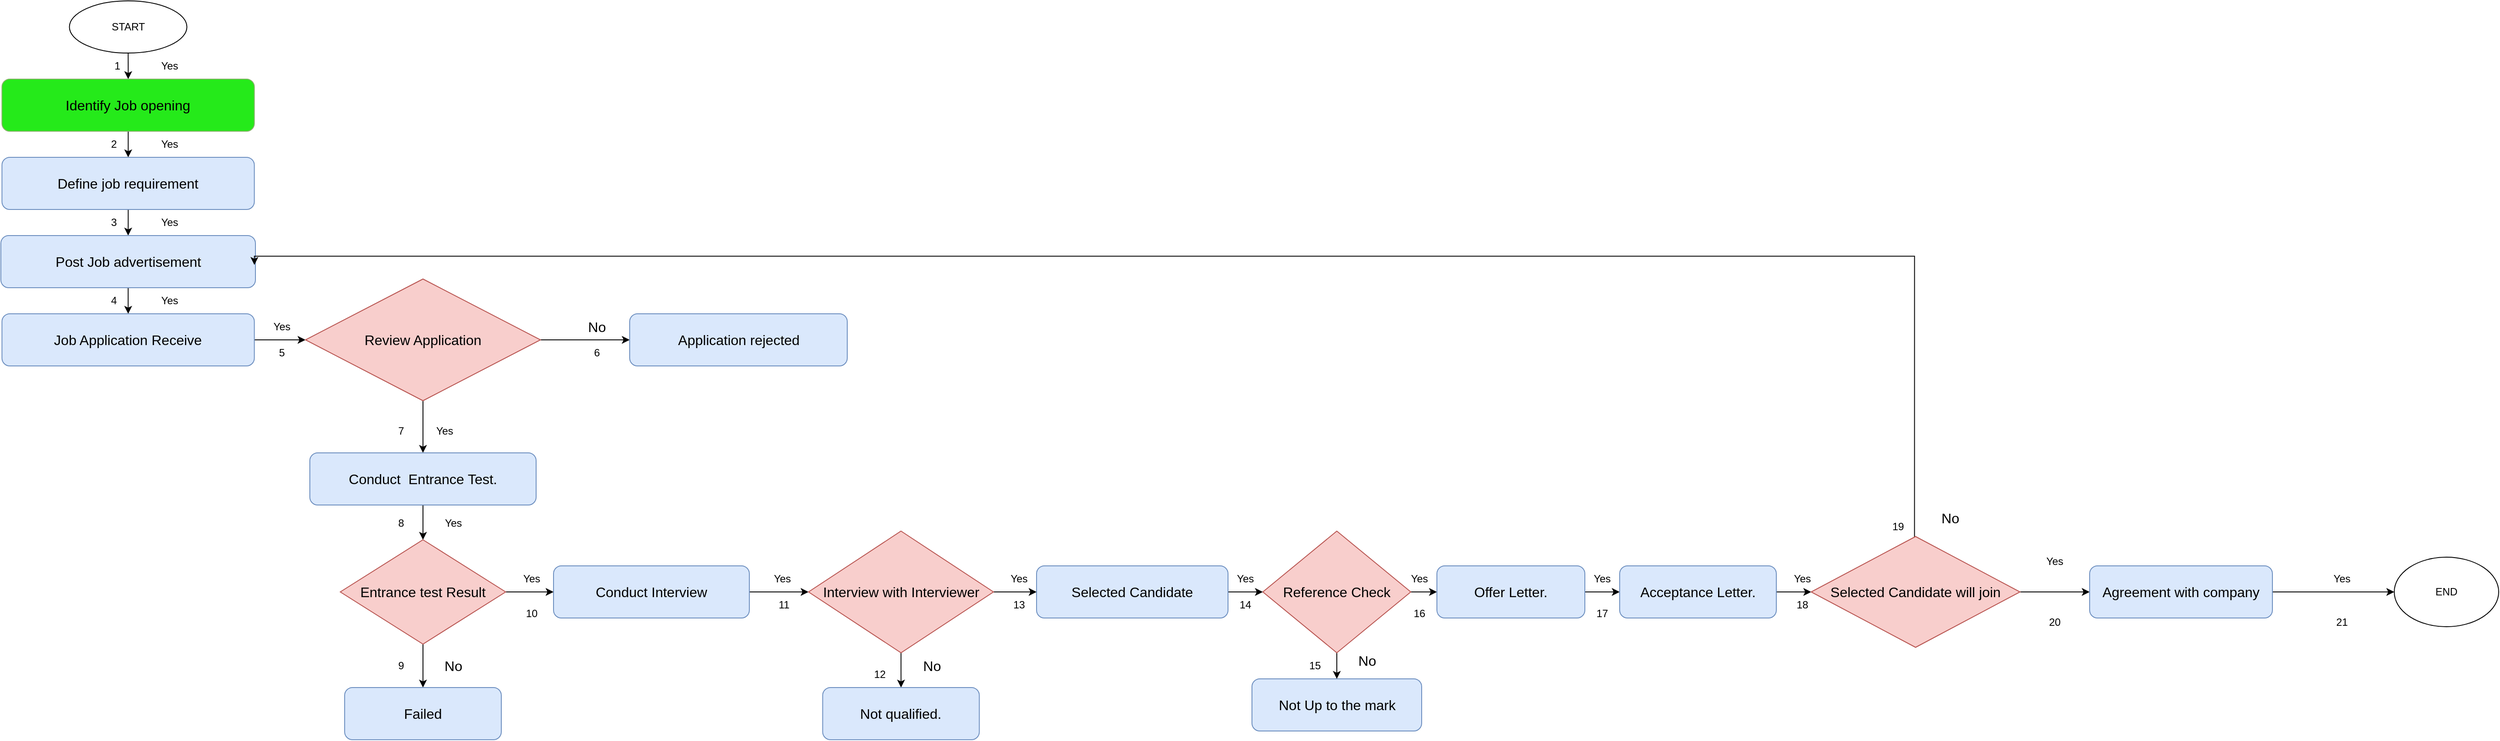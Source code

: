 <mxfile version="21.6.5" type="device">
  <diagram name="Page-1" id="2C0g_hmjmGTa55idOTdt">
    <mxGraphModel dx="1970" dy="1705" grid="1" gridSize="10" guides="1" tooltips="1" connect="1" arrows="1" fold="1" page="1" pageScale="1" pageWidth="850" pageHeight="1100" math="0" shadow="0">
      <root>
        <mxCell id="0" />
        <mxCell id="1" parent="0" />
        <mxCell id="hN9CqaOS5fhVVAMX-T8h-3" value="" style="edgeStyle=orthogonalEdgeStyle;rounded=0;orthogonalLoop=1;jettySize=auto;html=1;" parent="1" source="hN9CqaOS5fhVVAMX-T8h-1" target="hN9CqaOS5fhVVAMX-T8h-2" edge="1">
          <mxGeometry relative="1" as="geometry" />
        </mxCell>
        <mxCell id="hN9CqaOS5fhVVAMX-T8h-1" value="START" style="ellipse;whiteSpace=wrap;html=1;" parent="1" vertex="1">
          <mxGeometry x="-211.25" y="-80" width="135" height="60" as="geometry" />
        </mxCell>
        <mxCell id="hN9CqaOS5fhVVAMX-T8h-18" value="" style="edgeStyle=orthogonalEdgeStyle;rounded=0;orthogonalLoop=1;jettySize=auto;html=1;" parent="1" source="hN9CqaOS5fhVVAMX-T8h-2" target="hN9CqaOS5fhVVAMX-T8h-4" edge="1">
          <mxGeometry relative="1" as="geometry" />
        </mxCell>
        <mxCell id="hN9CqaOS5fhVVAMX-T8h-2" value="&lt;font style=&quot;font-size: 16px;&quot;&gt;Identify Job opening&lt;/font&gt;" style="rounded=1;whiteSpace=wrap;html=1;fillColor=#25ea1a;strokeColor=#82b366;" parent="1" vertex="1">
          <mxGeometry x="-288.75" y="10" width="290" height="60" as="geometry" />
        </mxCell>
        <mxCell id="gNrCj74a_SLX_d9sAi6l-28" style="edgeStyle=orthogonalEdgeStyle;rounded=0;orthogonalLoop=1;jettySize=auto;html=1;entryX=0.5;entryY=0;entryDx=0;entryDy=0;" parent="1" source="hN9CqaOS5fhVVAMX-T8h-4" target="hN9CqaOS5fhVVAMX-T8h-5" edge="1">
          <mxGeometry relative="1" as="geometry" />
        </mxCell>
        <mxCell id="hN9CqaOS5fhVVAMX-T8h-4" value="&lt;font style=&quot;font-size: 16px;&quot;&gt;Define job requirement&lt;/font&gt;" style="rounded=1;whiteSpace=wrap;html=1;fillColor=#dae8fc;strokeColor=#6c8ebf;" parent="1" vertex="1">
          <mxGeometry x="-288.75" y="100" width="290" height="60" as="geometry" />
        </mxCell>
        <mxCell id="gNrCj74a_SLX_d9sAi6l-31" value="" style="edgeStyle=orthogonalEdgeStyle;rounded=0;orthogonalLoop=1;jettySize=auto;html=1;" parent="1" source="hN9CqaOS5fhVVAMX-T8h-5" target="hN9CqaOS5fhVVAMX-T8h-6" edge="1">
          <mxGeometry relative="1" as="geometry" />
        </mxCell>
        <mxCell id="hN9CqaOS5fhVVAMX-T8h-5" value="&lt;font style=&quot;font-size: 16px;&quot;&gt;Post Job advertisement&lt;/font&gt;" style="rounded=1;whiteSpace=wrap;html=1;fillColor=#dae8fc;strokeColor=#6c8ebf;fillStyle=auto;" parent="1" vertex="1">
          <mxGeometry x="-290" y="190" width="292.5" height="60" as="geometry" />
        </mxCell>
        <mxCell id="hN9CqaOS5fhVVAMX-T8h-23" value="" style="edgeStyle=orthogonalEdgeStyle;rounded=0;orthogonalLoop=1;jettySize=auto;html=1;" parent="1" source="hN9CqaOS5fhVVAMX-T8h-6" target="hN9CqaOS5fhVVAMX-T8h-7" edge="1">
          <mxGeometry relative="1" as="geometry" />
        </mxCell>
        <mxCell id="hN9CqaOS5fhVVAMX-T8h-6" value="&lt;font style=&quot;font-size: 16px;&quot;&gt;Job Application Receive&lt;/font&gt;" style="rounded=1;whiteSpace=wrap;html=1;fillColor=#dae8fc;strokeColor=#6c8ebf;" parent="1" vertex="1">
          <mxGeometry x="-288.75" y="280" width="290" height="60" as="geometry" />
        </mxCell>
        <mxCell id="gNrCj74a_SLX_d9sAi6l-54" value="" style="edgeStyle=orthogonalEdgeStyle;rounded=0;orthogonalLoop=1;jettySize=auto;html=1;" parent="1" source="hN9CqaOS5fhVVAMX-T8h-7" target="hN9CqaOS5fhVVAMX-T8h-8" edge="1">
          <mxGeometry relative="1" as="geometry" />
        </mxCell>
        <mxCell id="gNrCj74a_SLX_d9sAi6l-56" value="" style="edgeStyle=orthogonalEdgeStyle;rounded=0;orthogonalLoop=1;jettySize=auto;html=1;" parent="1" source="hN9CqaOS5fhVVAMX-T8h-7" target="gNrCj74a_SLX_d9sAi6l-55" edge="1">
          <mxGeometry relative="1" as="geometry" />
        </mxCell>
        <mxCell id="hN9CqaOS5fhVVAMX-T8h-7" value="&lt;font style=&quot;font-size: 16px;&quot;&gt;Review Application&lt;/font&gt;" style="rhombus;whiteSpace=wrap;html=1;fillColor=#f8cecc;strokeColor=#b85450;" parent="1" vertex="1">
          <mxGeometry x="60" y="240" width="270" height="140" as="geometry" />
        </mxCell>
        <mxCell id="hN9CqaOS5fhVVAMX-T8h-8" value="&lt;font style=&quot;font-size: 16px;&quot;&gt;Application rejected&lt;/font&gt;" style="rounded=1;whiteSpace=wrap;html=1;fillColor=#dae8fc;strokeColor=#6c8ebf;" parent="1" vertex="1">
          <mxGeometry x="432.5" y="280" width="250" height="60" as="geometry" />
        </mxCell>
        <mxCell id="gNrCj74a_SLX_d9sAi6l-66" value="" style="edgeStyle=orthogonalEdgeStyle;rounded=0;orthogonalLoop=1;jettySize=auto;html=1;" parent="1" source="hN9CqaOS5fhVVAMX-T8h-9" target="gNrCj74a_SLX_d9sAi6l-64" edge="1">
          <mxGeometry relative="1" as="geometry" />
        </mxCell>
        <mxCell id="hN9CqaOS5fhVVAMX-T8h-9" value="&lt;font style=&quot;font-size: 16px;&quot;&gt;Conduct Interview&lt;/font&gt;" style="rounded=1;whiteSpace=wrap;html=1;fillColor=#dae8fc;strokeColor=#6c8ebf;" parent="1" vertex="1">
          <mxGeometry x="345" y="570" width="225" height="60" as="geometry" />
        </mxCell>
        <mxCell id="hN9CqaOS5fhVVAMX-T8h-12" value="&lt;font style=&quot;font-size: 16px;&quot;&gt;Not Up to the mark&lt;/font&gt;" style="rounded=1;whiteSpace=wrap;html=1;fillColor=#dae8fc;strokeColor=#6c8ebf;" parent="1" vertex="1">
          <mxGeometry x="1147.5" y="700" width="195" height="60" as="geometry" />
        </mxCell>
        <mxCell id="hN9CqaOS5fhVVAMX-T8h-29" value="" style="edgeStyle=orthogonalEdgeStyle;rounded=0;orthogonalLoop=1;jettySize=auto;html=1;" parent="1" source="hN9CqaOS5fhVVAMX-T8h-13" target="hN9CqaOS5fhVVAMX-T8h-12" edge="1">
          <mxGeometry relative="1" as="geometry" />
        </mxCell>
        <mxCell id="gNrCj74a_SLX_d9sAi6l-75" value="" style="edgeStyle=orthogonalEdgeStyle;rounded=0;orthogonalLoop=1;jettySize=auto;html=1;" parent="1" source="hN9CqaOS5fhVVAMX-T8h-13" target="gNrCj74a_SLX_d9sAi6l-73" edge="1">
          <mxGeometry relative="1" as="geometry" />
        </mxCell>
        <mxCell id="hN9CqaOS5fhVVAMX-T8h-13" value="&lt;font style=&quot;font-size: 16px;&quot;&gt;Reference Check&lt;/font&gt;" style="rhombus;whiteSpace=wrap;html=1;fillColor=#f8cecc;strokeColor=#b85450;" parent="1" vertex="1">
          <mxGeometry x="1160" y="530" width="170" height="140" as="geometry" />
        </mxCell>
        <mxCell id="gNrCj74a_SLX_d9sAi6l-71" value="" style="edgeStyle=orthogonalEdgeStyle;rounded=0;orthogonalLoop=1;jettySize=auto;html=1;" parent="1" source="hN9CqaOS5fhVVAMX-T8h-14" target="hN9CqaOS5fhVVAMX-T8h-13" edge="1">
          <mxGeometry relative="1" as="geometry" />
        </mxCell>
        <mxCell id="hN9CqaOS5fhVVAMX-T8h-14" value="&lt;font style=&quot;font-size: 16px;&quot;&gt;Selected Candidate&lt;/font&gt;" style="rounded=1;whiteSpace=wrap;html=1;fillColor=#dae8fc;strokeColor=#6c8ebf;" parent="1" vertex="1">
          <mxGeometry x="900" y="570" width="220" height="60" as="geometry" />
        </mxCell>
        <mxCell id="hN9CqaOS5fhVVAMX-T8h-34" value="Yes&lt;br&gt;" style="text;html=1;strokeColor=none;fillColor=none;align=center;verticalAlign=middle;whiteSpace=wrap;rounded=0;" parent="1" vertex="1">
          <mxGeometry x="-126.25" y="-20" width="60" height="30" as="geometry" />
        </mxCell>
        <mxCell id="hN9CqaOS5fhVVAMX-T8h-37" value="Yes&lt;br&gt;" style="text;html=1;strokeColor=none;fillColor=none;align=center;verticalAlign=middle;whiteSpace=wrap;rounded=0;" parent="1" vertex="1">
          <mxGeometry x="-126.25" y="160" width="60" height="30" as="geometry" />
        </mxCell>
        <mxCell id="hN9CqaOS5fhVVAMX-T8h-38" value="Yes&lt;br&gt;" style="text;html=1;strokeColor=none;fillColor=none;align=center;verticalAlign=middle;whiteSpace=wrap;rounded=0;" parent="1" vertex="1">
          <mxGeometry x="-126.25" y="250" width="60" height="30" as="geometry" />
        </mxCell>
        <mxCell id="gNrCj74a_SLX_d9sAi6l-32" value="Yes&lt;br&gt;" style="text;html=1;strokeColor=none;fillColor=none;align=center;verticalAlign=middle;whiteSpace=wrap;rounded=0;" parent="1" vertex="1">
          <mxGeometry x="-126.25" y="70" width="60" height="30" as="geometry" />
        </mxCell>
        <mxCell id="gNrCj74a_SLX_d9sAi6l-53" value="Yes&lt;br&gt;" style="text;html=1;strokeColor=none;fillColor=none;align=center;verticalAlign=middle;whiteSpace=wrap;rounded=0;" parent="1" vertex="1">
          <mxGeometry x="2.5" y="280" width="60" height="30" as="geometry" />
        </mxCell>
        <mxCell id="gNrCj74a_SLX_d9sAi6l-62" value="" style="edgeStyle=orthogonalEdgeStyle;rounded=0;orthogonalLoop=1;jettySize=auto;html=1;" parent="1" source="gNrCj74a_SLX_d9sAi6l-55" target="gNrCj74a_SLX_d9sAi6l-57" edge="1">
          <mxGeometry relative="1" as="geometry" />
        </mxCell>
        <mxCell id="gNrCj74a_SLX_d9sAi6l-55" value="&lt;font style=&quot;font-size: 16px;&quot;&gt;Conduct&amp;nbsp; Entrance Test.&lt;/font&gt;" style="rounded=1;whiteSpace=wrap;html=1;fillColor=#dae8fc;strokeColor=#6c8ebf;" parent="1" vertex="1">
          <mxGeometry x="65" y="440" width="260" height="60" as="geometry" />
        </mxCell>
        <mxCell id="gNrCj74a_SLX_d9sAi6l-61" value="" style="edgeStyle=orthogonalEdgeStyle;rounded=0;orthogonalLoop=1;jettySize=auto;html=1;" parent="1" source="gNrCj74a_SLX_d9sAi6l-57" target="gNrCj74a_SLX_d9sAi6l-58" edge="1">
          <mxGeometry relative="1" as="geometry" />
        </mxCell>
        <mxCell id="gNrCj74a_SLX_d9sAi6l-63" value="" style="edgeStyle=orthogonalEdgeStyle;rounded=0;orthogonalLoop=1;jettySize=auto;html=1;" parent="1" source="gNrCj74a_SLX_d9sAi6l-57" target="hN9CqaOS5fhVVAMX-T8h-9" edge="1">
          <mxGeometry relative="1" as="geometry" />
        </mxCell>
        <mxCell id="gNrCj74a_SLX_d9sAi6l-57" value="&lt;font style=&quot;font-size: 16px;&quot;&gt;Entrance test Result&lt;/font&gt;" style="rhombus;whiteSpace=wrap;html=1;fillColor=#f8cecc;strokeColor=#b85450;" parent="1" vertex="1">
          <mxGeometry x="100" y="540" width="190" height="120" as="geometry" />
        </mxCell>
        <mxCell id="gNrCj74a_SLX_d9sAi6l-58" value="&lt;font style=&quot;font-size: 16px;&quot;&gt;Failed&lt;/font&gt;" style="rounded=1;whiteSpace=wrap;html=1;fillColor=#dae8fc;strokeColor=#6c8ebf;" parent="1" vertex="1">
          <mxGeometry x="105" y="710" width="180" height="60" as="geometry" />
        </mxCell>
        <mxCell id="gNrCj74a_SLX_d9sAi6l-67" value="" style="edgeStyle=orthogonalEdgeStyle;rounded=0;orthogonalLoop=1;jettySize=auto;html=1;" parent="1" source="gNrCj74a_SLX_d9sAi6l-64" target="gNrCj74a_SLX_d9sAi6l-65" edge="1">
          <mxGeometry relative="1" as="geometry" />
        </mxCell>
        <mxCell id="gNrCj74a_SLX_d9sAi6l-70" value="" style="edgeStyle=orthogonalEdgeStyle;rounded=0;orthogonalLoop=1;jettySize=auto;html=1;" parent="1" source="gNrCj74a_SLX_d9sAi6l-64" target="hN9CqaOS5fhVVAMX-T8h-14" edge="1">
          <mxGeometry relative="1" as="geometry" />
        </mxCell>
        <mxCell id="gNrCj74a_SLX_d9sAi6l-64" value="&lt;font style=&quot;font-size: 16px;&quot;&gt;Interview with Interviewer&lt;/font&gt;" style="rhombus;whiteSpace=wrap;html=1;fillColor=#f8cecc;strokeColor=#b85450;" parent="1" vertex="1">
          <mxGeometry x="638" y="530" width="212.5" height="140" as="geometry" />
        </mxCell>
        <mxCell id="gNrCj74a_SLX_d9sAi6l-65" value="&lt;font style=&quot;font-size: 16px;&quot;&gt;Not qualified.&lt;/font&gt;" style="rounded=1;whiteSpace=wrap;html=1;fillColor=#dae8fc;strokeColor=#6c8ebf;" parent="1" vertex="1">
          <mxGeometry x="654.25" y="710" width="180" height="60" as="geometry" />
        </mxCell>
        <mxCell id="gNrCj74a_SLX_d9sAi6l-76" value="" style="edgeStyle=orthogonalEdgeStyle;rounded=0;orthogonalLoop=1;jettySize=auto;html=1;" parent="1" source="gNrCj74a_SLX_d9sAi6l-73" target="gNrCj74a_SLX_d9sAi6l-74" edge="1">
          <mxGeometry relative="1" as="geometry" />
        </mxCell>
        <mxCell id="gNrCj74a_SLX_d9sAi6l-73" value="&lt;font style=&quot;font-size: 16px;&quot;&gt;Offer Letter.&lt;/font&gt;" style="rounded=1;whiteSpace=wrap;html=1;fillColor=#dae8fc;strokeColor=#6c8ebf;" parent="1" vertex="1">
          <mxGeometry x="1360" y="570" width="170" height="60" as="geometry" />
        </mxCell>
        <mxCell id="gNrCj74a_SLX_d9sAi6l-78" value="" style="edgeStyle=orthogonalEdgeStyle;rounded=0;orthogonalLoop=1;jettySize=auto;html=1;" parent="1" source="gNrCj74a_SLX_d9sAi6l-74" target="gNrCj74a_SLX_d9sAi6l-77" edge="1">
          <mxGeometry relative="1" as="geometry" />
        </mxCell>
        <mxCell id="gNrCj74a_SLX_d9sAi6l-74" value="&lt;font style=&quot;font-size: 16px;&quot;&gt;Acceptance Letter.&lt;/font&gt;" style="rounded=1;whiteSpace=wrap;html=1;fillColor=#dae8fc;strokeColor=#6c8ebf;" parent="1" vertex="1">
          <mxGeometry x="1570" y="570" width="180" height="60" as="geometry" />
        </mxCell>
        <mxCell id="gNrCj74a_SLX_d9sAi6l-82" style="edgeStyle=orthogonalEdgeStyle;rounded=0;orthogonalLoop=1;jettySize=auto;html=1;entryX=1;entryY=0.5;entryDx=0;entryDy=0;" parent="1" edge="1">
          <mxGeometry relative="1" as="geometry">
            <mxPoint x="1908.77" y="540" as="sourcePoint" />
            <mxPoint x="1.27" y="223.75" as="targetPoint" />
            <Array as="points">
              <mxPoint x="1908.77" y="213.75" />
              <mxPoint x="1.77" y="213.75" />
            </Array>
          </mxGeometry>
        </mxCell>
        <mxCell id="DWO-6sNH_2PAZjorouNL-5" style="edgeStyle=orthogonalEdgeStyle;rounded=0;orthogonalLoop=1;jettySize=auto;html=1;entryX=0;entryY=0.5;entryDx=0;entryDy=0;" edge="1" parent="1" source="gNrCj74a_SLX_d9sAi6l-77" target="DWO-6sNH_2PAZjorouNL-1">
          <mxGeometry relative="1" as="geometry" />
        </mxCell>
        <mxCell id="gNrCj74a_SLX_d9sAi6l-77" value="&lt;font style=&quot;font-size: 16px;&quot;&gt;Selected Candidate will join&lt;/font&gt;" style="rhombus;whiteSpace=wrap;html=1;fillColor=#f8cecc;strokeColor=#b85450;" parent="1" vertex="1">
          <mxGeometry x="1790" y="536.25" width="240" height="127.5" as="geometry" />
        </mxCell>
        <mxCell id="gNrCj74a_SLX_d9sAi6l-79" value="END" style="ellipse;whiteSpace=wrap;html=1;" parent="1" vertex="1">
          <mxGeometry x="2460" y="560" width="120" height="80" as="geometry" />
        </mxCell>
        <mxCell id="gNrCj74a_SLX_d9sAi6l-83" value="Yes&lt;br&gt;" style="text;html=1;strokeColor=none;fillColor=none;align=center;verticalAlign=middle;whiteSpace=wrap;rounded=0;" parent="1" vertex="1">
          <mxGeometry x="190" y="400" width="60" height="30" as="geometry" />
        </mxCell>
        <mxCell id="gNrCj74a_SLX_d9sAi6l-84" value="Yes&lt;br&gt;" style="text;html=1;strokeColor=none;fillColor=none;align=center;verticalAlign=middle;whiteSpace=wrap;rounded=0;" parent="1" vertex="1">
          <mxGeometry x="290" y="570" width="60" height="30" as="geometry" />
        </mxCell>
        <mxCell id="gNrCj74a_SLX_d9sAi6l-85" value="Yes&lt;br&gt;" style="text;html=1;strokeColor=none;fillColor=none;align=center;verticalAlign=middle;whiteSpace=wrap;rounded=0;" parent="1" vertex="1">
          <mxGeometry x="200" y="506.25" width="60" height="30" as="geometry" />
        </mxCell>
        <mxCell id="gNrCj74a_SLX_d9sAi6l-86" value="Yes&lt;br&gt;" style="text;html=1;strokeColor=none;fillColor=none;align=center;verticalAlign=middle;whiteSpace=wrap;rounded=0;" parent="1" vertex="1">
          <mxGeometry x="578" y="570" width="60" height="30" as="geometry" />
        </mxCell>
        <mxCell id="gNrCj74a_SLX_d9sAi6l-87" value="Yes&lt;br&gt;" style="text;html=1;strokeColor=none;fillColor=none;align=center;verticalAlign=middle;whiteSpace=wrap;rounded=0;" parent="1" vertex="1">
          <mxGeometry x="1110" y="570" width="60" height="30" as="geometry" />
        </mxCell>
        <mxCell id="gNrCj74a_SLX_d9sAi6l-88" value="Yes&lt;br&gt;" style="text;html=1;strokeColor=none;fillColor=none;align=center;verticalAlign=middle;whiteSpace=wrap;rounded=0;" parent="1" vertex="1">
          <mxGeometry x="850" y="570" width="60" height="30" as="geometry" />
        </mxCell>
        <mxCell id="gNrCj74a_SLX_d9sAi6l-90" value="Yes&lt;br&gt;" style="text;html=1;strokeColor=none;fillColor=none;align=center;verticalAlign=middle;whiteSpace=wrap;rounded=0;" parent="1" vertex="1">
          <mxGeometry x="1310" y="570" width="60" height="30" as="geometry" />
        </mxCell>
        <mxCell id="gNrCj74a_SLX_d9sAi6l-91" value="Yes&lt;br&gt;" style="text;html=1;strokeColor=none;fillColor=none;align=center;verticalAlign=middle;whiteSpace=wrap;rounded=0;" parent="1" vertex="1">
          <mxGeometry x="1520" y="570" width="60" height="30" as="geometry" />
        </mxCell>
        <mxCell id="gNrCj74a_SLX_d9sAi6l-92" value="Yes&lt;br&gt;" style="text;html=1;strokeColor=none;fillColor=none;align=center;verticalAlign=middle;whiteSpace=wrap;rounded=0;" parent="1" vertex="1">
          <mxGeometry x="1750" y="570" width="60" height="30" as="geometry" />
        </mxCell>
        <mxCell id="gNrCj74a_SLX_d9sAi6l-93" value="Yes&lt;br&gt;" style="text;html=1;strokeColor=none;fillColor=none;align=center;verticalAlign=middle;whiteSpace=wrap;rounded=0;" parent="1" vertex="1">
          <mxGeometry x="2040" y="550" width="60" height="30" as="geometry" />
        </mxCell>
        <mxCell id="gNrCj74a_SLX_d9sAi6l-95" value="&lt;font style=&quot;font-size: 16px;&quot;&gt;No&lt;/font&gt;" style="text;html=1;strokeColor=none;fillColor=none;align=center;verticalAlign=middle;whiteSpace=wrap;rounded=0;" parent="1" vertex="1">
          <mxGeometry x="365" y="280" width="60" height="30" as="geometry" />
        </mxCell>
        <mxCell id="gNrCj74a_SLX_d9sAi6l-96" value="&lt;font style=&quot;font-size: 16px;&quot;&gt;No&lt;/font&gt;" style="text;html=1;strokeColor=none;fillColor=none;align=center;verticalAlign=middle;whiteSpace=wrap;rounded=0;" parent="1" vertex="1">
          <mxGeometry x="750" y="670" width="60" height="30" as="geometry" />
        </mxCell>
        <mxCell id="gNrCj74a_SLX_d9sAi6l-97" value="&lt;font style=&quot;font-size: 16px;&quot;&gt;No&lt;/font&gt;" style="text;html=1;strokeColor=none;fillColor=none;align=center;verticalAlign=middle;whiteSpace=wrap;rounded=0;" parent="1" vertex="1">
          <mxGeometry x="200" y="670" width="60" height="30" as="geometry" />
        </mxCell>
        <mxCell id="gNrCj74a_SLX_d9sAi6l-98" value="&lt;font style=&quot;font-size: 16px;&quot;&gt;No&lt;/font&gt;" style="text;html=1;strokeColor=none;fillColor=none;align=center;verticalAlign=middle;whiteSpace=wrap;rounded=0;" parent="1" vertex="1">
          <mxGeometry x="1250" y="663.75" width="60" height="30" as="geometry" />
        </mxCell>
        <mxCell id="gNrCj74a_SLX_d9sAi6l-99" value="&lt;font style=&quot;font-size: 16px;&quot;&gt;No&lt;/font&gt;" style="text;html=1;strokeColor=none;fillColor=none;align=center;verticalAlign=middle;whiteSpace=wrap;rounded=0;" parent="1" vertex="1">
          <mxGeometry x="1920" y="500" width="60" height="30" as="geometry" />
        </mxCell>
        <mxCell id="gNrCj74a_SLX_d9sAi6l-100" value="1" style="text;html=1;strokeColor=none;fillColor=none;align=center;verticalAlign=middle;whiteSpace=wrap;rounded=0;" parent="1" vertex="1">
          <mxGeometry x="-186.25" y="-20" width="60" height="30" as="geometry" />
        </mxCell>
        <mxCell id="gNrCj74a_SLX_d9sAi6l-101" value="3" style="text;html=1;strokeColor=none;fillColor=none;align=center;verticalAlign=middle;whiteSpace=wrap;rounded=0;" parent="1" vertex="1">
          <mxGeometry x="-190" y="160" width="60" height="30" as="geometry" />
        </mxCell>
        <mxCell id="gNrCj74a_SLX_d9sAi6l-102" value="2" style="text;html=1;strokeColor=none;fillColor=none;align=center;verticalAlign=middle;whiteSpace=wrap;rounded=0;" parent="1" vertex="1">
          <mxGeometry x="-190" y="70" width="60" height="30" as="geometry" />
        </mxCell>
        <mxCell id="gNrCj74a_SLX_d9sAi6l-103" value="7" style="text;html=1;strokeColor=none;fillColor=none;align=center;verticalAlign=middle;whiteSpace=wrap;rounded=0;" parent="1" vertex="1">
          <mxGeometry x="140" y="400" width="60" height="30" as="geometry" />
        </mxCell>
        <mxCell id="gNrCj74a_SLX_d9sAi6l-104" value="6" style="text;html=1;strokeColor=none;fillColor=none;align=center;verticalAlign=middle;whiteSpace=wrap;rounded=0;" parent="1" vertex="1">
          <mxGeometry x="365" y="310" width="60" height="30" as="geometry" />
        </mxCell>
        <mxCell id="gNrCj74a_SLX_d9sAi6l-105" value="4" style="text;html=1;strokeColor=none;fillColor=none;align=center;verticalAlign=middle;whiteSpace=wrap;rounded=0;" parent="1" vertex="1">
          <mxGeometry x="-190" y="250" width="60" height="30" as="geometry" />
        </mxCell>
        <mxCell id="gNrCj74a_SLX_d9sAi6l-106" value="5" style="text;html=1;strokeColor=none;fillColor=none;align=center;verticalAlign=middle;whiteSpace=wrap;rounded=0;" parent="1" vertex="1">
          <mxGeometry x="2.5" y="310" width="60" height="30" as="geometry" />
        </mxCell>
        <mxCell id="gNrCj74a_SLX_d9sAi6l-107" value="9" style="text;html=1;strokeColor=none;fillColor=none;align=center;verticalAlign=middle;whiteSpace=wrap;rounded=0;" parent="1" vertex="1">
          <mxGeometry x="140" y="670" width="60" height="30" as="geometry" />
        </mxCell>
        <mxCell id="gNrCj74a_SLX_d9sAi6l-108" value="10" style="text;html=1;strokeColor=none;fillColor=none;align=center;verticalAlign=middle;whiteSpace=wrap;rounded=0;" parent="1" vertex="1">
          <mxGeometry x="290" y="610" width="60" height="30" as="geometry" />
        </mxCell>
        <mxCell id="gNrCj74a_SLX_d9sAi6l-109" value="8" style="text;html=1;strokeColor=none;fillColor=none;align=center;verticalAlign=middle;whiteSpace=wrap;rounded=0;" parent="1" vertex="1">
          <mxGeometry x="140" y="506.25" width="60" height="30" as="geometry" />
        </mxCell>
        <mxCell id="gNrCj74a_SLX_d9sAi6l-112" value="12" style="text;html=1;strokeColor=none;fillColor=none;align=center;verticalAlign=middle;whiteSpace=wrap;rounded=0;" parent="1" vertex="1">
          <mxGeometry x="690" y="680" width="60" height="30" as="geometry" />
        </mxCell>
        <mxCell id="gNrCj74a_SLX_d9sAi6l-113" value="11" style="text;html=1;strokeColor=none;fillColor=none;align=center;verticalAlign=middle;whiteSpace=wrap;rounded=0;" parent="1" vertex="1">
          <mxGeometry x="580" y="600" width="60" height="30" as="geometry" />
        </mxCell>
        <mxCell id="gNrCj74a_SLX_d9sAi6l-114" value="14" style="text;html=1;strokeColor=none;fillColor=none;align=center;verticalAlign=middle;whiteSpace=wrap;rounded=0;" parent="1" vertex="1">
          <mxGeometry x="1110" y="600" width="60" height="30" as="geometry" />
        </mxCell>
        <mxCell id="gNrCj74a_SLX_d9sAi6l-115" value="13" style="text;html=1;strokeColor=none;fillColor=none;align=center;verticalAlign=middle;whiteSpace=wrap;rounded=0;" parent="1" vertex="1">
          <mxGeometry x="850" y="600" width="60" height="30" as="geometry" />
        </mxCell>
        <mxCell id="gNrCj74a_SLX_d9sAi6l-116" value="15" style="text;html=1;strokeColor=none;fillColor=none;align=center;verticalAlign=middle;whiteSpace=wrap;rounded=0;" parent="1" vertex="1">
          <mxGeometry x="1190" y="670" width="60" height="30" as="geometry" />
        </mxCell>
        <mxCell id="gNrCj74a_SLX_d9sAi6l-117" value="16" style="text;html=1;strokeColor=none;fillColor=none;align=center;verticalAlign=middle;whiteSpace=wrap;rounded=0;" parent="1" vertex="1">
          <mxGeometry x="1310" y="610" width="60" height="30" as="geometry" />
        </mxCell>
        <mxCell id="gNrCj74a_SLX_d9sAi6l-118" value="17" style="text;html=1;strokeColor=none;fillColor=none;align=center;verticalAlign=middle;whiteSpace=wrap;rounded=0;" parent="1" vertex="1">
          <mxGeometry x="1520" y="610" width="60" height="30" as="geometry" />
        </mxCell>
        <mxCell id="gNrCj74a_SLX_d9sAi6l-119" value="19" style="text;html=1;strokeColor=none;fillColor=none;align=center;verticalAlign=middle;whiteSpace=wrap;rounded=0;" parent="1" vertex="1">
          <mxGeometry x="1860" y="510" width="60" height="30" as="geometry" />
        </mxCell>
        <mxCell id="gNrCj74a_SLX_d9sAi6l-120" value="18" style="text;html=1;strokeColor=none;fillColor=none;align=center;verticalAlign=middle;whiteSpace=wrap;rounded=0;" parent="1" vertex="1">
          <mxGeometry x="1750" y="600" width="60" height="30" as="geometry" />
        </mxCell>
        <mxCell id="gNrCj74a_SLX_d9sAi6l-121" value="20" style="text;html=1;strokeColor=none;fillColor=none;align=center;verticalAlign=middle;whiteSpace=wrap;rounded=0;" parent="1" vertex="1">
          <mxGeometry x="2040" y="620" width="60" height="30" as="geometry" />
        </mxCell>
        <mxCell id="DWO-6sNH_2PAZjorouNL-8" style="edgeStyle=orthogonalEdgeStyle;rounded=0;orthogonalLoop=1;jettySize=auto;html=1;" edge="1" parent="1" source="DWO-6sNH_2PAZjorouNL-1" target="gNrCj74a_SLX_d9sAi6l-79">
          <mxGeometry relative="1" as="geometry" />
        </mxCell>
        <mxCell id="DWO-6sNH_2PAZjorouNL-1" value="&lt;font style=&quot;font-size: 16px;&quot;&gt;Agreement with company&lt;/font&gt;" style="rounded=1;whiteSpace=wrap;html=1;fillColor=#dae8fc;strokeColor=#6c8ebf;" vertex="1" parent="1">
          <mxGeometry x="2110" y="570" width="210" height="60" as="geometry" />
        </mxCell>
        <mxCell id="DWO-6sNH_2PAZjorouNL-6" value="Yes&lt;br&gt;" style="text;html=1;strokeColor=none;fillColor=none;align=center;verticalAlign=middle;whiteSpace=wrap;rounded=0;" vertex="1" parent="1">
          <mxGeometry x="2370" y="570" width="60" height="30" as="geometry" />
        </mxCell>
        <mxCell id="DWO-6sNH_2PAZjorouNL-7" value="21" style="text;html=1;strokeColor=none;fillColor=none;align=center;verticalAlign=middle;whiteSpace=wrap;rounded=0;" vertex="1" parent="1">
          <mxGeometry x="2370" y="620" width="60" height="30" as="geometry" />
        </mxCell>
      </root>
    </mxGraphModel>
  </diagram>
</mxfile>
